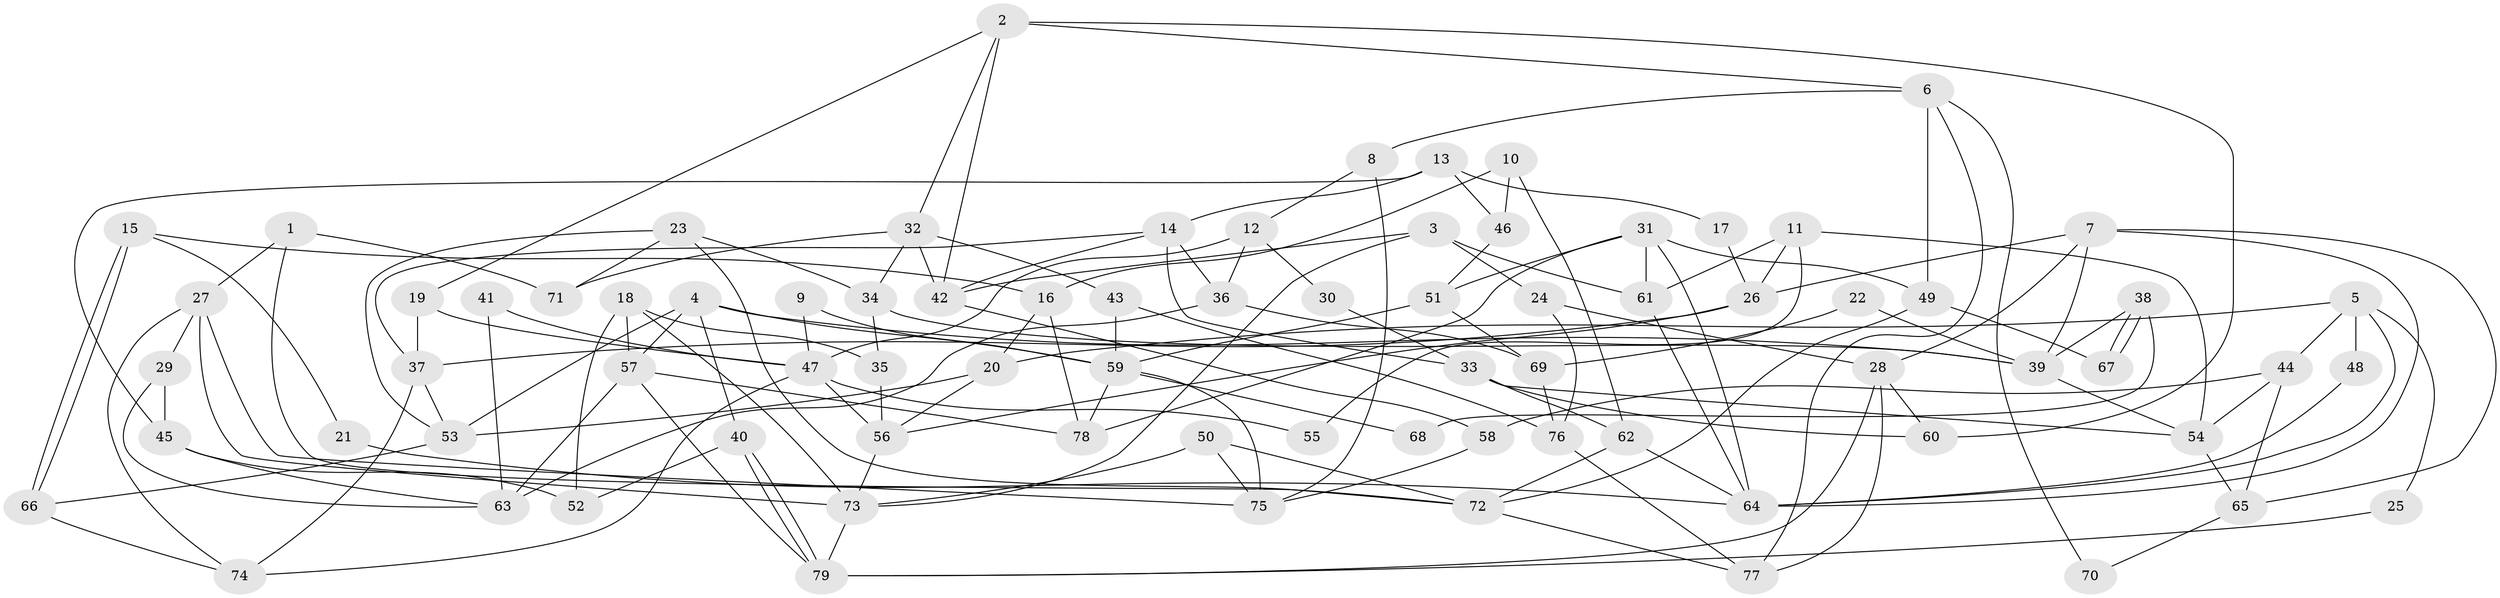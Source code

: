 // Generated by graph-tools (version 1.1) at 2025/50/03/09/25 03:50:05]
// undirected, 79 vertices, 158 edges
graph export_dot {
graph [start="1"]
  node [color=gray90,style=filled];
  1;
  2;
  3;
  4;
  5;
  6;
  7;
  8;
  9;
  10;
  11;
  12;
  13;
  14;
  15;
  16;
  17;
  18;
  19;
  20;
  21;
  22;
  23;
  24;
  25;
  26;
  27;
  28;
  29;
  30;
  31;
  32;
  33;
  34;
  35;
  36;
  37;
  38;
  39;
  40;
  41;
  42;
  43;
  44;
  45;
  46;
  47;
  48;
  49;
  50;
  51;
  52;
  53;
  54;
  55;
  56;
  57;
  58;
  59;
  60;
  61;
  62;
  63;
  64;
  65;
  66;
  67;
  68;
  69;
  70;
  71;
  72;
  73;
  74;
  75;
  76;
  77;
  78;
  79;
  1 -- 72;
  1 -- 71;
  1 -- 27;
  2 -- 6;
  2 -- 19;
  2 -- 32;
  2 -- 42;
  2 -- 60;
  3 -- 42;
  3 -- 61;
  3 -- 24;
  3 -- 73;
  4 -- 57;
  4 -- 39;
  4 -- 40;
  4 -- 53;
  4 -- 59;
  5 -- 20;
  5 -- 64;
  5 -- 25;
  5 -- 44;
  5 -- 48;
  6 -- 8;
  6 -- 49;
  6 -- 70;
  6 -- 77;
  7 -- 28;
  7 -- 65;
  7 -- 26;
  7 -- 39;
  7 -- 64;
  8 -- 12;
  8 -- 75;
  9 -- 59;
  9 -- 47;
  10 -- 46;
  10 -- 16;
  10 -- 62;
  11 -- 26;
  11 -- 54;
  11 -- 55;
  11 -- 61;
  12 -- 47;
  12 -- 36;
  12 -- 30;
  13 -- 45;
  13 -- 14;
  13 -- 17;
  13 -- 46;
  14 -- 42;
  14 -- 33;
  14 -- 36;
  14 -- 37;
  15 -- 66;
  15 -- 66;
  15 -- 16;
  15 -- 21;
  16 -- 78;
  16 -- 20;
  17 -- 26;
  18 -- 35;
  18 -- 73;
  18 -- 52;
  18 -- 57;
  19 -- 47;
  19 -- 37;
  20 -- 56;
  20 -- 53;
  21 -- 64;
  22 -- 69;
  22 -- 39;
  23 -- 72;
  23 -- 53;
  23 -- 34;
  23 -- 71;
  24 -- 28;
  24 -- 76;
  25 -- 79;
  26 -- 37;
  26 -- 56;
  27 -- 73;
  27 -- 29;
  27 -- 74;
  27 -- 75;
  28 -- 60;
  28 -- 77;
  28 -- 79;
  29 -- 45;
  29 -- 63;
  30 -- 33;
  31 -- 64;
  31 -- 78;
  31 -- 49;
  31 -- 51;
  31 -- 61;
  32 -- 43;
  32 -- 34;
  32 -- 42;
  32 -- 71;
  33 -- 54;
  33 -- 62;
  33 -- 60;
  34 -- 35;
  34 -- 39;
  35 -- 56;
  36 -- 63;
  36 -- 69;
  37 -- 53;
  37 -- 74;
  38 -- 39;
  38 -- 67;
  38 -- 67;
  38 -- 68;
  39 -- 54;
  40 -- 79;
  40 -- 79;
  40 -- 52;
  41 -- 63;
  41 -- 47;
  42 -- 58;
  43 -- 76;
  43 -- 59;
  44 -- 58;
  44 -- 54;
  44 -- 65;
  45 -- 52;
  45 -- 63;
  46 -- 51;
  47 -- 74;
  47 -- 56;
  47 -- 55;
  48 -- 64;
  49 -- 72;
  49 -- 67;
  50 -- 72;
  50 -- 73;
  50 -- 75;
  51 -- 59;
  51 -- 69;
  53 -- 66;
  54 -- 65;
  56 -- 73;
  57 -- 79;
  57 -- 63;
  57 -- 78;
  58 -- 75;
  59 -- 75;
  59 -- 68;
  59 -- 78;
  61 -- 64;
  62 -- 64;
  62 -- 72;
  65 -- 70;
  66 -- 74;
  69 -- 76;
  72 -- 77;
  73 -- 79;
  76 -- 77;
}
